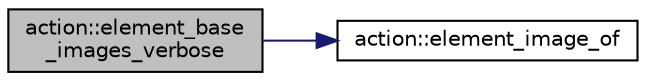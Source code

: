 digraph "action::element_base_images_verbose"
{
  edge [fontname="Helvetica",fontsize="10",labelfontname="Helvetica",labelfontsize="10"];
  node [fontname="Helvetica",fontsize="10",shape=record];
  rankdir="LR";
  Node2973 [label="action::element_base\l_images_verbose",height=0.2,width=0.4,color="black", fillcolor="grey75", style="filled", fontcolor="black"];
  Node2973 -> Node2974 [color="midnightblue",fontsize="10",style="solid",fontname="Helvetica"];
  Node2974 [label="action::element_image_of",height=0.2,width=0.4,color="black", fillcolor="white", style="filled",URL="$d2/d86/classaction.html#ae09559d4537a048fc860f8a74a31393d"];
}
